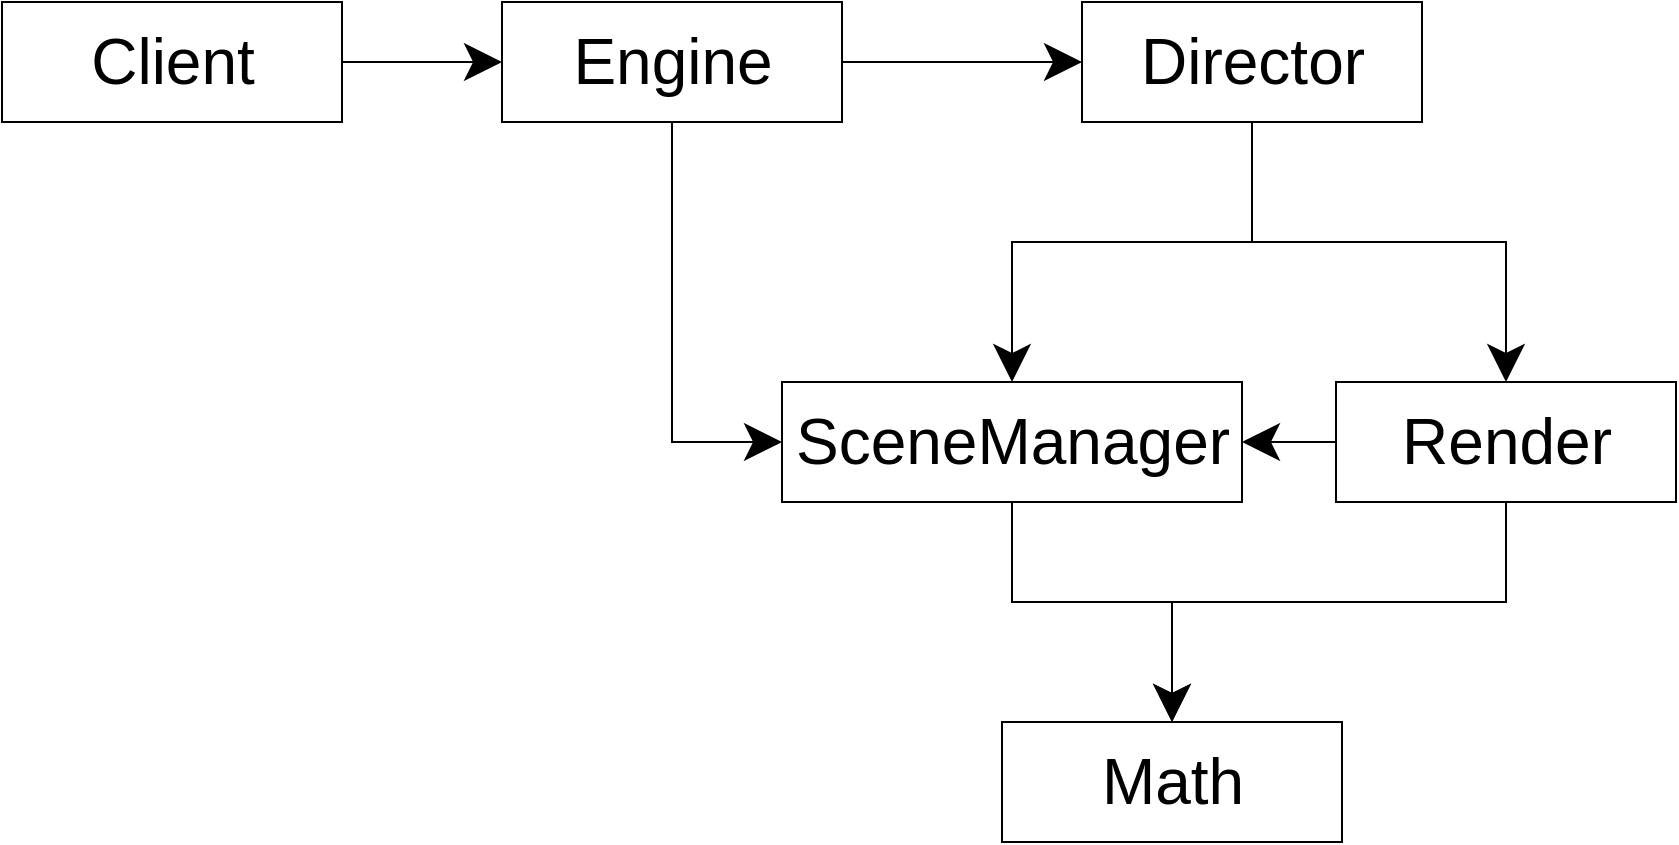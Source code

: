 <mxfile version="14.6.13" type="device"><diagram id="n54MDWuAZzM2yzlB0eEC" name="第 1 页"><mxGraphModel dx="1106" dy="852" grid="1" gridSize="10" guides="1" tooltips="1" connect="1" arrows="1" fold="1" page="1" pageScale="1" pageWidth="827" pageHeight="1169" math="0" shadow="0"><root><mxCell id="0"/><mxCell id="1" parent="0"/><mxCell id="sv-E0IUG4HotmKARGZK4-1" value="" style="edgeStyle=orthogonalEdgeStyle;rounded=0;orthogonalLoop=1;jettySize=auto;html=1;endSize=16;startSize=16;" parent="1" source="sv-E0IUG4HotmKARGZK4-2" target="sv-E0IUG4HotmKARGZK4-4" edge="1"><mxGeometry relative="1" as="geometry"/></mxCell><mxCell id="sv-E0IUG4HotmKARGZK4-2" value="Client" style="html=1;fontSize=32;" parent="1" vertex="1"><mxGeometry x="160" y="300.0" width="170" height="60" as="geometry"/></mxCell><mxCell id="sv-E0IUG4HotmKARGZK4-3" value="" style="edgeStyle=orthogonalEdgeStyle;rounded=0;orthogonalLoop=1;jettySize=auto;html=1;endSize=16;startSize=16;" parent="1" source="sv-E0IUG4HotmKARGZK4-4" target="sv-E0IUG4HotmKARGZK4-5" edge="1"><mxGeometry relative="1" as="geometry"/></mxCell><mxCell id="sv-E0IUG4HotmKARGZK4-12" style="edgeStyle=orthogonalEdgeStyle;rounded=0;orthogonalLoop=1;jettySize=auto;html=1;entryX=0;entryY=0.5;entryDx=0;entryDy=0;endSize=16;startSize=16;" parent="1" source="sv-E0IUG4HotmKARGZK4-4" target="sv-E0IUG4HotmKARGZK4-8" edge="1"><mxGeometry relative="1" as="geometry"/></mxCell><mxCell id="sv-E0IUG4HotmKARGZK4-4" value="Engine" style="html=1;fontSize=32;" parent="1" vertex="1"><mxGeometry x="410" y="300.0" width="170" height="60" as="geometry"/></mxCell><mxCell id="sv-E0IUG4HotmKARGZK4-10" style="edgeStyle=orthogonalEdgeStyle;rounded=0;orthogonalLoop=1;jettySize=auto;html=1;exitX=0.5;exitY=1;exitDx=0;exitDy=0;endSize=16;startSize=16;" parent="1" source="sv-E0IUG4HotmKARGZK4-5" target="sv-E0IUG4HotmKARGZK4-9" edge="1"><mxGeometry relative="1" as="geometry"/></mxCell><mxCell id="sv-E0IUG4HotmKARGZK4-11" style="edgeStyle=orthogonalEdgeStyle;rounded=0;orthogonalLoop=1;jettySize=auto;html=1;endSize=16;startSize=16;" parent="1" source="sv-E0IUG4HotmKARGZK4-5" target="sv-E0IUG4HotmKARGZK4-8" edge="1"><mxGeometry relative="1" as="geometry"/></mxCell><mxCell id="sv-E0IUG4HotmKARGZK4-5" value="Director" style="html=1;fontSize=32;" parent="1" vertex="1"><mxGeometry x="700" y="300.0" width="170" height="60" as="geometry"/></mxCell><mxCell id="sv-E0IUG4HotmKARGZK4-6" value="Math" style="html=1;fontSize=32;" parent="1" vertex="1"><mxGeometry x="660" y="660.0" width="170" height="60" as="geometry"/></mxCell><mxCell id="sv-E0IUG4HotmKARGZK4-14" style="edgeStyle=orthogonalEdgeStyle;rounded=0;orthogonalLoop=1;jettySize=auto;html=1;endSize=16;startSize=16;" parent="1" source="sv-E0IUG4HotmKARGZK4-8" target="sv-E0IUG4HotmKARGZK4-6" edge="1"><mxGeometry relative="1" as="geometry"/></mxCell><mxCell id="sv-E0IUG4HotmKARGZK4-8" value="SceneManager" style="html=1;fontSize=32;" parent="1" vertex="1"><mxGeometry x="550" y="490" width="230" height="60" as="geometry"/></mxCell><mxCell id="sv-E0IUG4HotmKARGZK4-13" style="edgeStyle=orthogonalEdgeStyle;rounded=0;orthogonalLoop=1;jettySize=auto;html=1;endSize=16;startSize=16;" parent="1" source="sv-E0IUG4HotmKARGZK4-9" target="sv-E0IUG4HotmKARGZK4-8" edge="1"><mxGeometry relative="1" as="geometry"/></mxCell><mxCell id="sv-E0IUG4HotmKARGZK4-15" style="edgeStyle=orthogonalEdgeStyle;rounded=0;orthogonalLoop=1;jettySize=auto;html=1;entryX=0.5;entryY=0;entryDx=0;entryDy=0;exitX=0.5;exitY=1;exitDx=0;exitDy=0;endSize=16;startSize=16;" parent="1" source="sv-E0IUG4HotmKARGZK4-9" target="sv-E0IUG4HotmKARGZK4-6" edge="1"><mxGeometry relative="1" as="geometry"/></mxCell><mxCell id="sv-E0IUG4HotmKARGZK4-9" value="Render" style="html=1;fontSize=32;" parent="1" vertex="1"><mxGeometry x="827" y="490.0" width="170" height="60" as="geometry"/></mxCell></root></mxGraphModel></diagram></mxfile>